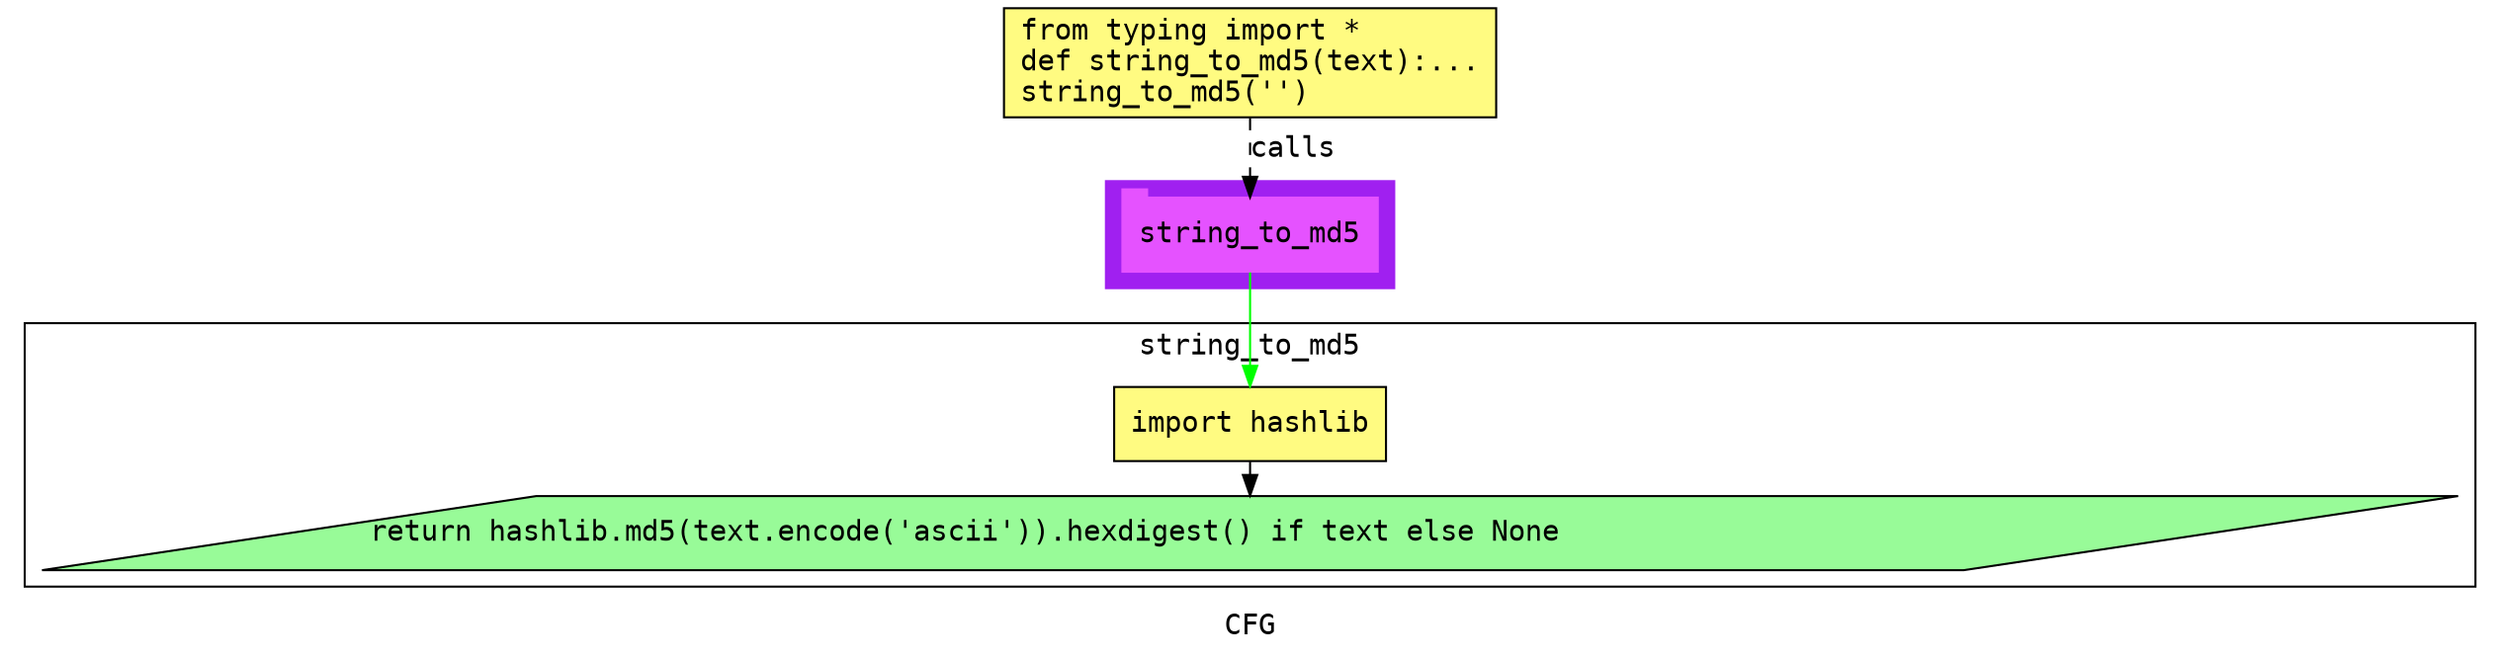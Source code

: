digraph cluster190CFG {
	graph [bb="0,0,1164,312",
		compound=True,
		fontname="DejaVu Sans Mono",
		label=CFG,
		lheight=0.21,
		lp="582,11.5",
		lwidth=0.35,
		pack=False,
		rankdir=TB,
		ranksep=0.02
	];
	node [fontname="DejaVu Sans Mono",
		label="\N"
	];
	edge [fontname="DejaVu Sans Mono"];
	subgraph cluster_1 {
		graph [bb="512,176,652,228",
			color=purple,
			compound=true,
			fontname="DejaVu Sans Mono",
			label="",
			rankdir=TB,
			ranksep=0.02,
			shape=tab,
			style=filled
		];
		node [fontname="DejaVu Sans Mono"];
		edge [fontname="DejaVu Sans Mono"];
		7	[color="#E552FF",
			height=0.5,
			label=string_to_md5,
			linenum="[8]",
			pos="582,202",
			shape=tab,
			style=filled,
			width=1.7222];
	}
	subgraph cluster0string_to_md5 {
		graph [bb="8,31,1156,159",
			compound=True,
			fontname="DejaVu Sans Mono",
			label=string_to_md5,
			lheight=0.21,
			lp="582,147.5",
			lwidth=1.50,
			pack=False,
			rankdir=TB,
			ranksep=0.02
		];
		node [fontname="DejaVu Sans Mono"];
		edge [fontname="DejaVu Sans Mono"];
		3	[fillcolor="#FFFB81",
			height=0.5,
			label="import hashlib\l",
			linenum="[5]",
			pos="582,110",
			shape=rectangle,
			style="filled,solid",
			width=1.8333];
		4	[fillcolor="#98fb98",
			height=0.5,
			label="return hashlib.md5(text.encode('ascii')).hexdigest() if text else None\l",
			linenum="[6]",
			pos="582,57",
			shape=parallelogram,
			style="filled,solid",
			width=15.723];
		3 -> 4	[color=black,
			pos="e,582,75.248 582,91.734 582,89.657 582,87.498 582,85.322"];
	}
	1	[fillcolor="#FFFB81",
		height=0.73611,
		label="from typing import *\ldef string_to_md5(text):...\lstring_to_md5('')\l",
		linenum="[1]",
		pos="582,285.5",
		shape=rectangle,
		style="filled,solid",
		width=3.3194];
	1 -> 7	[label=calls,
		lp="603,243.5",
		pos="e,582,220.13 582,258.71 582,249.66 582,239.47 582,230.3",
		style=dashed];
	7 -> 3	[color=green,
		pos="e,582,128.3 582,183.65 582,170.82 582,153.11 582,138.38"];
}
